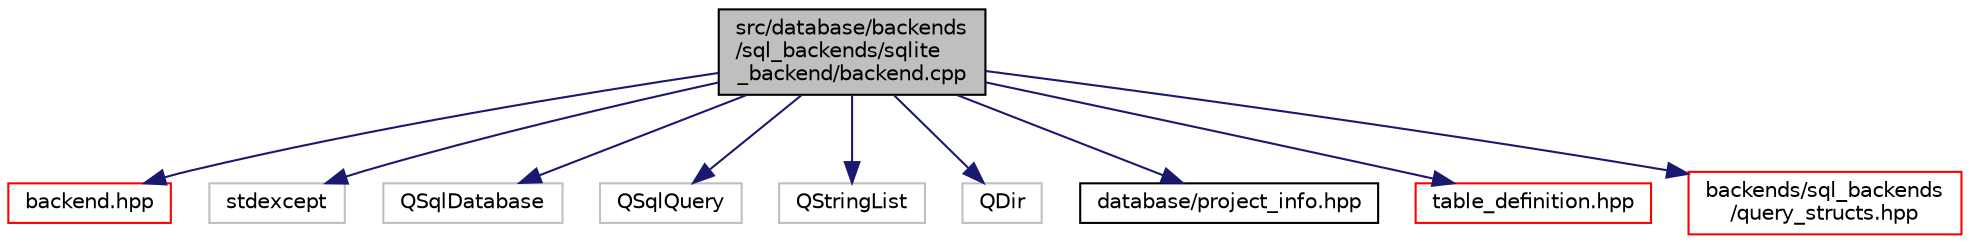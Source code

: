 digraph "src/database/backends/sql_backends/sqlite_backend/backend.cpp"
{
 // LATEX_PDF_SIZE
  edge [fontname="Helvetica",fontsize="10",labelfontname="Helvetica",labelfontsize="10"];
  node [fontname="Helvetica",fontsize="10",shape=record];
  Node1 [label="src/database/backends\l/sql_backends/sqlite\l_backend/backend.cpp",height=0.2,width=0.4,color="black", fillcolor="grey75", style="filled", fontcolor="black",tooltip=" "];
  Node1 -> Node2 [color="midnightblue",fontsize="10",style="solid",fontname="Helvetica"];
  Node2 [label="backend.hpp",height=0.2,width=0.4,color="red", fillcolor="white", style="filled",URL="$sqlite__backend_2backend_8hpp.html",tooltip=" "];
  Node1 -> Node42 [color="midnightblue",fontsize="10",style="solid",fontname="Helvetica"];
  Node42 [label="stdexcept",height=0.2,width=0.4,color="grey75", fillcolor="white", style="filled",tooltip=" "];
  Node1 -> Node76 [color="midnightblue",fontsize="10",style="solid",fontname="Helvetica"];
  Node76 [label="QSqlDatabase",height=0.2,width=0.4,color="grey75", fillcolor="white", style="filled",tooltip=" "];
  Node1 -> Node64 [color="midnightblue",fontsize="10",style="solid",fontname="Helvetica"];
  Node64 [label="QSqlQuery",height=0.2,width=0.4,color="grey75", fillcolor="white", style="filled",tooltip=" "];
  Node1 -> Node57 [color="midnightblue",fontsize="10",style="solid",fontname="Helvetica"];
  Node57 [label="QStringList",height=0.2,width=0.4,color="grey75", fillcolor="white", style="filled",tooltip=" "];
  Node1 -> Node77 [color="midnightblue",fontsize="10",style="solid",fontname="Helvetica"];
  Node77 [label="QDir",height=0.2,width=0.4,color="grey75", fillcolor="white", style="filled",tooltip=" "];
  Node1 -> Node78 [color="midnightblue",fontsize="10",style="solid",fontname="Helvetica"];
  Node78 [label="database/project_info.hpp",height=0.2,width=0.4,color="black", fillcolor="white", style="filled",URL="$project__info_8hpp.html",tooltip=" "];
  Node1 -> Node66 [color="midnightblue",fontsize="10",style="solid",fontname="Helvetica"];
  Node66 [label="table_definition.hpp",height=0.2,width=0.4,color="red", fillcolor="white", style="filled",URL="$table__definition_8hpp.html",tooltip=" "];
  Node1 -> Node79 [color="midnightblue",fontsize="10",style="solid",fontname="Helvetica"];
  Node79 [label="backends/sql_backends\l/query_structs.hpp",height=0.2,width=0.4,color="red", fillcolor="white", style="filled",URL="$query__structs_8hpp.html",tooltip=" "];
}
